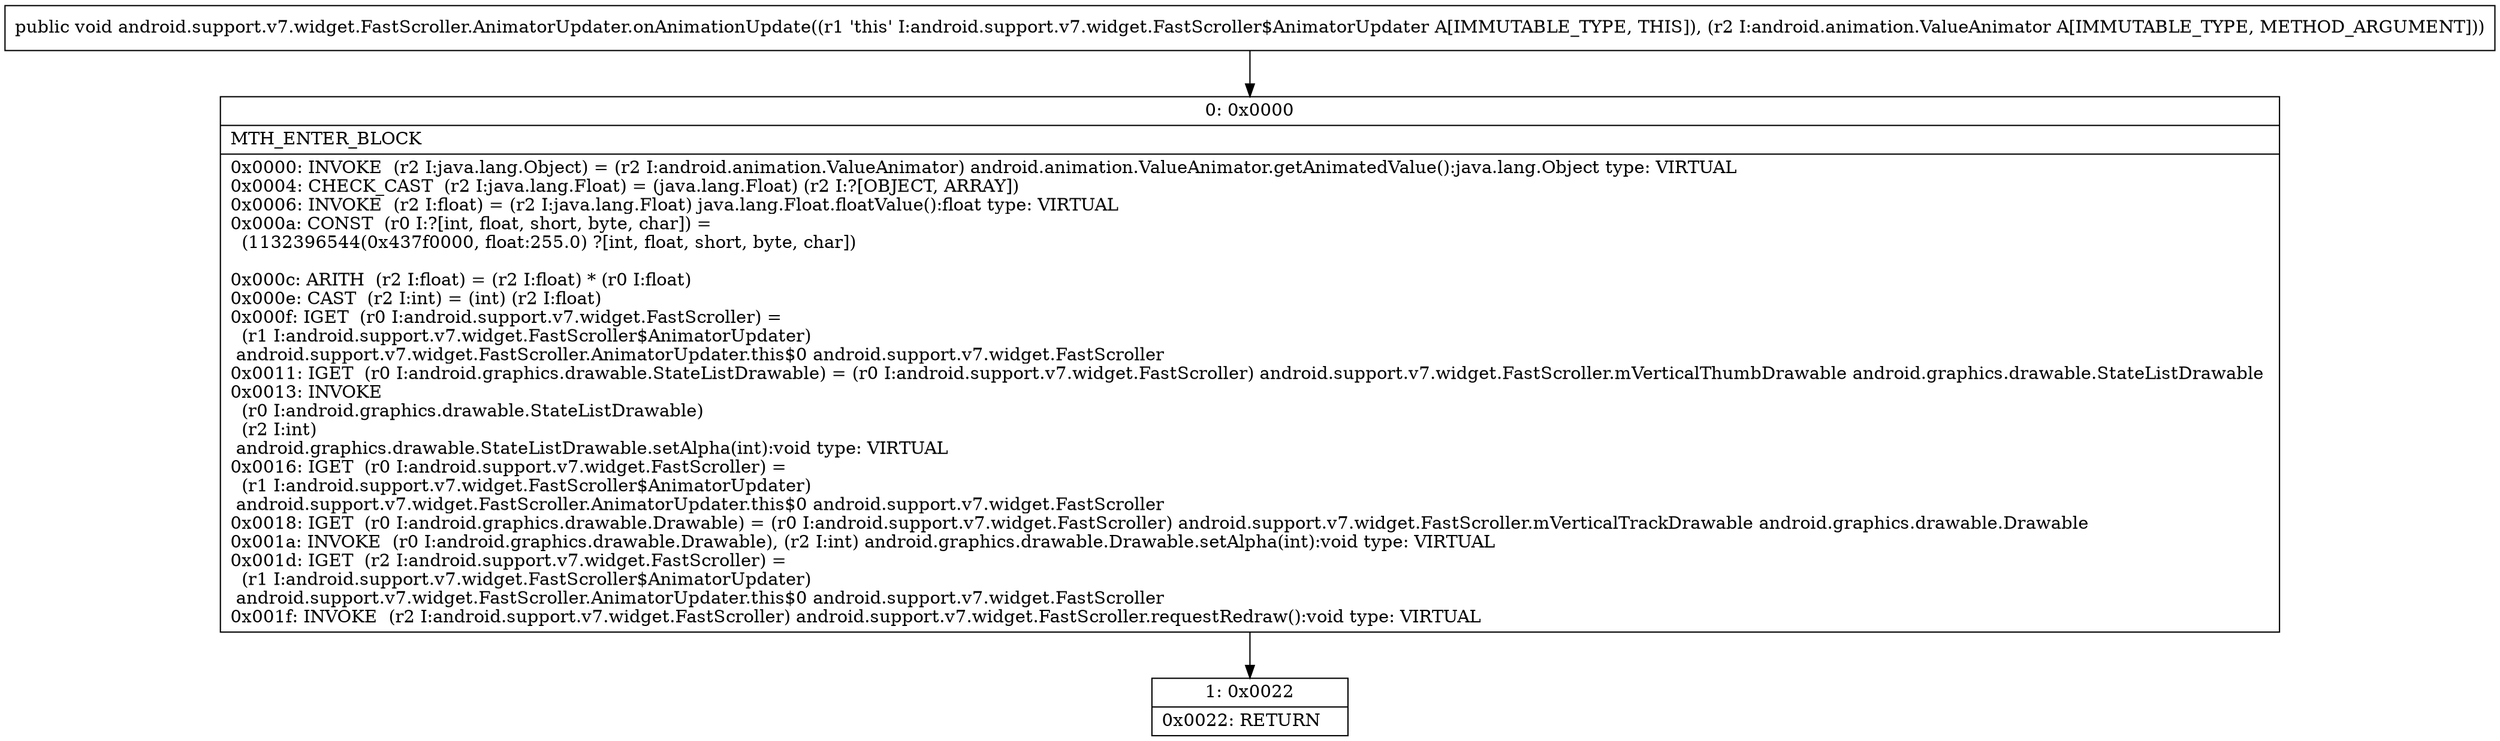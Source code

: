 digraph "CFG forandroid.support.v7.widget.FastScroller.AnimatorUpdater.onAnimationUpdate(Landroid\/animation\/ValueAnimator;)V" {
Node_0 [shape=record,label="{0\:\ 0x0000|MTH_ENTER_BLOCK\l|0x0000: INVOKE  (r2 I:java.lang.Object) = (r2 I:android.animation.ValueAnimator) android.animation.ValueAnimator.getAnimatedValue():java.lang.Object type: VIRTUAL \l0x0004: CHECK_CAST  (r2 I:java.lang.Float) = (java.lang.Float) (r2 I:?[OBJECT, ARRAY]) \l0x0006: INVOKE  (r2 I:float) = (r2 I:java.lang.Float) java.lang.Float.floatValue():float type: VIRTUAL \l0x000a: CONST  (r0 I:?[int, float, short, byte, char]) = \l  (1132396544(0x437f0000, float:255.0) ?[int, float, short, byte, char])\l \l0x000c: ARITH  (r2 I:float) = (r2 I:float) * (r0 I:float) \l0x000e: CAST  (r2 I:int) = (int) (r2 I:float) \l0x000f: IGET  (r0 I:android.support.v7.widget.FastScroller) = \l  (r1 I:android.support.v7.widget.FastScroller$AnimatorUpdater)\l android.support.v7.widget.FastScroller.AnimatorUpdater.this$0 android.support.v7.widget.FastScroller \l0x0011: IGET  (r0 I:android.graphics.drawable.StateListDrawable) = (r0 I:android.support.v7.widget.FastScroller) android.support.v7.widget.FastScroller.mVerticalThumbDrawable android.graphics.drawable.StateListDrawable \l0x0013: INVOKE  \l  (r0 I:android.graphics.drawable.StateListDrawable)\l  (r2 I:int)\l android.graphics.drawable.StateListDrawable.setAlpha(int):void type: VIRTUAL \l0x0016: IGET  (r0 I:android.support.v7.widget.FastScroller) = \l  (r1 I:android.support.v7.widget.FastScroller$AnimatorUpdater)\l android.support.v7.widget.FastScroller.AnimatorUpdater.this$0 android.support.v7.widget.FastScroller \l0x0018: IGET  (r0 I:android.graphics.drawable.Drawable) = (r0 I:android.support.v7.widget.FastScroller) android.support.v7.widget.FastScroller.mVerticalTrackDrawable android.graphics.drawable.Drawable \l0x001a: INVOKE  (r0 I:android.graphics.drawable.Drawable), (r2 I:int) android.graphics.drawable.Drawable.setAlpha(int):void type: VIRTUAL \l0x001d: IGET  (r2 I:android.support.v7.widget.FastScroller) = \l  (r1 I:android.support.v7.widget.FastScroller$AnimatorUpdater)\l android.support.v7.widget.FastScroller.AnimatorUpdater.this$0 android.support.v7.widget.FastScroller \l0x001f: INVOKE  (r2 I:android.support.v7.widget.FastScroller) android.support.v7.widget.FastScroller.requestRedraw():void type: VIRTUAL \l}"];
Node_1 [shape=record,label="{1\:\ 0x0022|0x0022: RETURN   \l}"];
MethodNode[shape=record,label="{public void android.support.v7.widget.FastScroller.AnimatorUpdater.onAnimationUpdate((r1 'this' I:android.support.v7.widget.FastScroller$AnimatorUpdater A[IMMUTABLE_TYPE, THIS]), (r2 I:android.animation.ValueAnimator A[IMMUTABLE_TYPE, METHOD_ARGUMENT])) }"];
MethodNode -> Node_0;
Node_0 -> Node_1;
}

